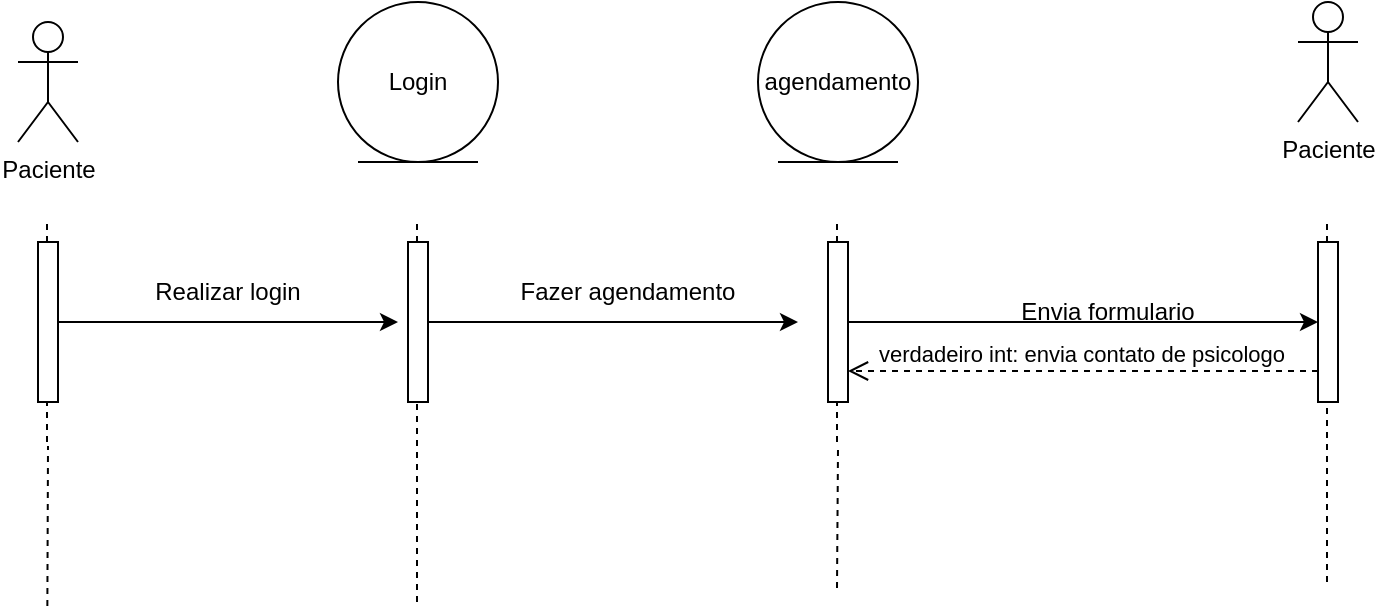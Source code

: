 <mxfile version="24.5.2" type="github">
  <diagram name="Página-1" id="MzhAWVXdsWXZpEsDFayF">
    <mxGraphModel dx="794" dy="454" grid="1" gridSize="10" guides="1" tooltips="1" connect="1" arrows="1" fold="1" page="1" pageScale="1" pageWidth="1169" pageHeight="826" math="0" shadow="0">
      <root>
        <mxCell id="0" />
        <mxCell id="1" parent="0" />
        <mxCell id="m3T2HgTwP3p-kdqrnD-R-1" value="&lt;font style=&quot;vertical-align: inherit;&quot;&gt;&lt;font style=&quot;vertical-align: inherit;&quot;&gt;Paciente&lt;/font&gt;&lt;/font&gt;" style="shape=umlActor;verticalLabelPosition=bottom;verticalAlign=top;html=1;outlineConnect=0;" parent="1" vertex="1">
          <mxGeometry x="540" y="250" width="30" height="60" as="geometry" />
        </mxCell>
        <mxCell id="m3T2HgTwP3p-kdqrnD-R-2" value="&lt;font style=&quot;vertical-align: inherit;&quot;&gt;&lt;font style=&quot;vertical-align: inherit;&quot;&gt;Login&lt;/font&gt;&lt;/font&gt;" style="ellipse;shape=umlEntity;whiteSpace=wrap;html=1;" parent="1" vertex="1">
          <mxGeometry x="700" y="240" width="80" height="80" as="geometry" />
        </mxCell>
        <mxCell id="m3T2HgTwP3p-kdqrnD-R-3" value="" style="endArrow=none;dashed=1;html=1;rounded=0;" parent="1" source="m3T2HgTwP3p-kdqrnD-R-8" edge="1">
          <mxGeometry width="50" height="50" relative="1" as="geometry">
            <mxPoint x="554.5" y="540" as="sourcePoint" />
            <mxPoint x="554.5" y="350" as="targetPoint" />
            <Array as="points" />
          </mxGeometry>
        </mxCell>
        <mxCell id="m3T2HgTwP3p-kdqrnD-R-5" value="" style="endArrow=none;dashed=1;html=1;rounded=0;" parent="1" source="m3T2HgTwP3p-kdqrnD-R-10" edge="1">
          <mxGeometry width="50" height="50" relative="1" as="geometry">
            <mxPoint x="739.5" y="540" as="sourcePoint" />
            <mxPoint x="739.5" y="350" as="targetPoint" />
            <Array as="points" />
          </mxGeometry>
        </mxCell>
        <mxCell id="m3T2HgTwP3p-kdqrnD-R-6" value="&lt;font style=&quot;vertical-align: inherit;&quot;&gt;&lt;font style=&quot;vertical-align: inherit;&quot;&gt;agendamento&lt;/font&gt;&lt;/font&gt;" style="ellipse;shape=umlEntity;whiteSpace=wrap;html=1;" parent="1" vertex="1">
          <mxGeometry x="910" y="240" width="80" height="80" as="geometry" />
        </mxCell>
        <mxCell id="m3T2HgTwP3p-kdqrnD-R-7" value="" style="endArrow=none;dashed=1;html=1;rounded=0;" parent="1" source="m3T2HgTwP3p-kdqrnD-R-13" edge="1">
          <mxGeometry width="50" height="50" relative="1" as="geometry">
            <mxPoint x="949.5" y="540" as="sourcePoint" />
            <mxPoint x="949.5" y="350" as="targetPoint" />
            <Array as="points" />
          </mxGeometry>
        </mxCell>
        <mxCell id="m3T2HgTwP3p-kdqrnD-R-9" value="" style="endArrow=none;dashed=1;html=1;rounded=0;" parent="1" target="m3T2HgTwP3p-kdqrnD-R-8" edge="1">
          <mxGeometry width="50" height="50" relative="1" as="geometry">
            <mxPoint x="554.5" y="460" as="sourcePoint" />
            <mxPoint x="554.5" y="350" as="targetPoint" />
            <Array as="points">
              <mxPoint x="554.5" y="360" />
            </Array>
          </mxGeometry>
        </mxCell>
        <mxCell id="m3T2HgTwP3p-kdqrnD-R-8" value="" style="html=1;points=[[0,0,0,0,5],[0,1,0,0,-5],[1,0,0,0,5],[1,1,0,0,-5]];perimeter=orthogonalPerimeter;outlineConnect=0;targetShapes=umlLifeline;portConstraint=eastwest;newEdgeStyle={&quot;curved&quot;:0,&quot;rounded&quot;:0};" parent="1" vertex="1">
          <mxGeometry x="550" y="360" width="10" height="80" as="geometry" />
        </mxCell>
        <mxCell id="m3T2HgTwP3p-kdqrnD-R-11" value="" style="endArrow=none;dashed=1;html=1;rounded=0;" parent="1" target="m3T2HgTwP3p-kdqrnD-R-10" edge="1">
          <mxGeometry width="50" height="50" relative="1" as="geometry">
            <mxPoint x="739.5" y="540" as="sourcePoint" />
            <mxPoint x="739.5" y="350" as="targetPoint" />
            <Array as="points">
              <mxPoint x="739.5" y="360" />
            </Array>
          </mxGeometry>
        </mxCell>
        <mxCell id="m3T2HgTwP3p-kdqrnD-R-10" value="" style="html=1;points=[[0,0,0,0,5],[0,1,0,0,-5],[1,0,0,0,5],[1,1,0,0,-5]];perimeter=orthogonalPerimeter;outlineConnect=0;targetShapes=umlLifeline;portConstraint=eastwest;newEdgeStyle={&quot;curved&quot;:0,&quot;rounded&quot;:0};" parent="1" vertex="1">
          <mxGeometry x="735" y="360" width="10" height="80" as="geometry" />
        </mxCell>
        <mxCell id="m3T2HgTwP3p-kdqrnD-R-14" value="" style="endArrow=none;dashed=1;html=1;rounded=0;" parent="1" target="m3T2HgTwP3p-kdqrnD-R-13" edge="1">
          <mxGeometry width="50" height="50" relative="1" as="geometry">
            <mxPoint x="949.5" y="460" as="sourcePoint" />
            <mxPoint x="949.5" y="350" as="targetPoint" />
            <Array as="points">
              <mxPoint x="949.5" y="360" />
            </Array>
          </mxGeometry>
        </mxCell>
        <mxCell id="m3T2HgTwP3p-kdqrnD-R-13" value="" style="html=1;points=[[0,0,0,0,5],[0,1,0,0,-5],[1,0,0,0,5],[1,1,0,0,-5]];perimeter=orthogonalPerimeter;outlineConnect=0;targetShapes=umlLifeline;portConstraint=eastwest;newEdgeStyle={&quot;curved&quot;:0,&quot;rounded&quot;:0};" parent="1" vertex="1">
          <mxGeometry x="945" y="360" width="10" height="80" as="geometry" />
        </mxCell>
        <mxCell id="gPbNV2PuWix7QSkUeo2Z-1" value="" style="endArrow=classic;html=1;rounded=0;" parent="1" source="m3T2HgTwP3p-kdqrnD-R-8" edge="1">
          <mxGeometry width="50" height="50" relative="1" as="geometry">
            <mxPoint x="570" y="400" as="sourcePoint" />
            <mxPoint x="730" y="400" as="targetPoint" />
          </mxGeometry>
        </mxCell>
        <mxCell id="gPbNV2PuWix7QSkUeo2Z-2" value="Realizar login" style="text;html=1;align=center;verticalAlign=middle;whiteSpace=wrap;rounded=0;" parent="1" vertex="1">
          <mxGeometry x="590" y="370" width="110" height="30" as="geometry" />
        </mxCell>
        <mxCell id="gPbNV2PuWix7QSkUeo2Z-3" value="" style="endArrow=classic;html=1;rounded=0;" parent="1" edge="1">
          <mxGeometry width="50" height="50" relative="1" as="geometry">
            <mxPoint x="745" y="400" as="sourcePoint" />
            <mxPoint x="930" y="400" as="targetPoint" />
          </mxGeometry>
        </mxCell>
        <mxCell id="gPbNV2PuWix7QSkUeo2Z-4" value="Fazer agendamento" style="text;html=1;align=center;verticalAlign=middle;whiteSpace=wrap;rounded=0;" parent="1" vertex="1">
          <mxGeometry x="770" y="370" width="150" height="30" as="geometry" />
        </mxCell>
        <mxCell id="gPbNV2PuWix7QSkUeo2Z-11" value="verdadeiro int: envia contato de psicologo&amp;nbsp;" style="html=1;verticalAlign=bottom;endArrow=open;dashed=1;endSize=8;curved=0;rounded=0;entryX=1;entryY=1;entryDx=0;entryDy=-5;entryPerimeter=0;" parent="1" source="gPbNV2PuWix7QSkUeo2Z-23" edge="1">
          <mxGeometry relative="1" as="geometry">
            <mxPoint x="955" y="424.5" as="targetPoint" />
            <mxPoint x="1180" y="425" as="sourcePoint" />
          </mxGeometry>
        </mxCell>
        <mxCell id="gPbNV2PuWix7QSkUeo2Z-13" value="" style="endArrow=none;dashed=1;html=1;rounded=0;" parent="1" edge="1">
          <mxGeometry width="50" height="50" relative="1" as="geometry">
            <mxPoint x="554.68" y="542" as="sourcePoint" />
            <mxPoint x="555" y="462" as="targetPoint" />
            <Array as="points" />
          </mxGeometry>
        </mxCell>
        <mxCell id="gPbNV2PuWix7QSkUeo2Z-15" value="" style="endArrow=none;dashed=1;html=1;rounded=0;" parent="1" edge="1">
          <mxGeometry width="50" height="50" relative="1" as="geometry">
            <mxPoint x="949.5" y="533" as="sourcePoint" />
            <mxPoint x="950" y="463" as="targetPoint" />
            <Array as="points" />
          </mxGeometry>
        </mxCell>
        <mxCell id="gPbNV2PuWix7QSkUeo2Z-21" value="&lt;font style=&quot;vertical-align: inherit;&quot;&gt;&lt;font style=&quot;vertical-align: inherit;&quot;&gt;Paciente&lt;/font&gt;&lt;/font&gt;" style="shape=umlActor;verticalLabelPosition=bottom;verticalAlign=top;html=1;outlineConnect=0;" parent="1" vertex="1">
          <mxGeometry x="1180" y="240" width="30" height="60" as="geometry" />
        </mxCell>
        <mxCell id="gPbNV2PuWix7QSkUeo2Z-22" value="" style="endArrow=none;dashed=1;html=1;rounded=0;" parent="1" source="gPbNV2PuWix7QSkUeo2Z-23" edge="1">
          <mxGeometry width="50" height="50" relative="1" as="geometry">
            <mxPoint x="1194.5" y="530" as="sourcePoint" />
            <mxPoint x="1195" y="350" as="targetPoint" />
            <Array as="points">
              <mxPoint x="1194.5" y="350" />
            </Array>
          </mxGeometry>
        </mxCell>
        <mxCell id="gPbNV2PuWix7QSkUeo2Z-24" value="" style="endArrow=none;dashed=1;html=1;rounded=0;" parent="1" target="gPbNV2PuWix7QSkUeo2Z-23" edge="1">
          <mxGeometry width="50" height="50" relative="1" as="geometry">
            <mxPoint x="1194.5" y="530" as="sourcePoint" />
            <mxPoint x="1195" y="350" as="targetPoint" />
            <Array as="points" />
          </mxGeometry>
        </mxCell>
        <mxCell id="gPbNV2PuWix7QSkUeo2Z-23" value="" style="html=1;points=[[0,0,0,0,5],[0,1,0,0,-5],[1,0,0,0,5],[1,1,0,0,-5]];perimeter=orthogonalPerimeter;outlineConnect=0;targetShapes=umlLifeline;portConstraint=eastwest;newEdgeStyle={&quot;curved&quot;:0,&quot;rounded&quot;:0};" parent="1" vertex="1">
          <mxGeometry x="1190" y="360" width="10" height="80" as="geometry" />
        </mxCell>
        <mxCell id="gPbNV2PuWix7QSkUeo2Z-25" value="" style="endArrow=classic;html=1;rounded=0;" parent="1" edge="1">
          <mxGeometry width="50" height="50" relative="1" as="geometry">
            <mxPoint x="955" y="400" as="sourcePoint" />
            <mxPoint x="1190" y="400" as="targetPoint" />
          </mxGeometry>
        </mxCell>
        <mxCell id="gPbNV2PuWix7QSkUeo2Z-26" value="Envia formulario" style="text;html=1;align=center;verticalAlign=middle;whiteSpace=wrap;rounded=0;" parent="1" vertex="1">
          <mxGeometry x="1030" y="380" width="110" height="30" as="geometry" />
        </mxCell>
      </root>
    </mxGraphModel>
  </diagram>
</mxfile>
